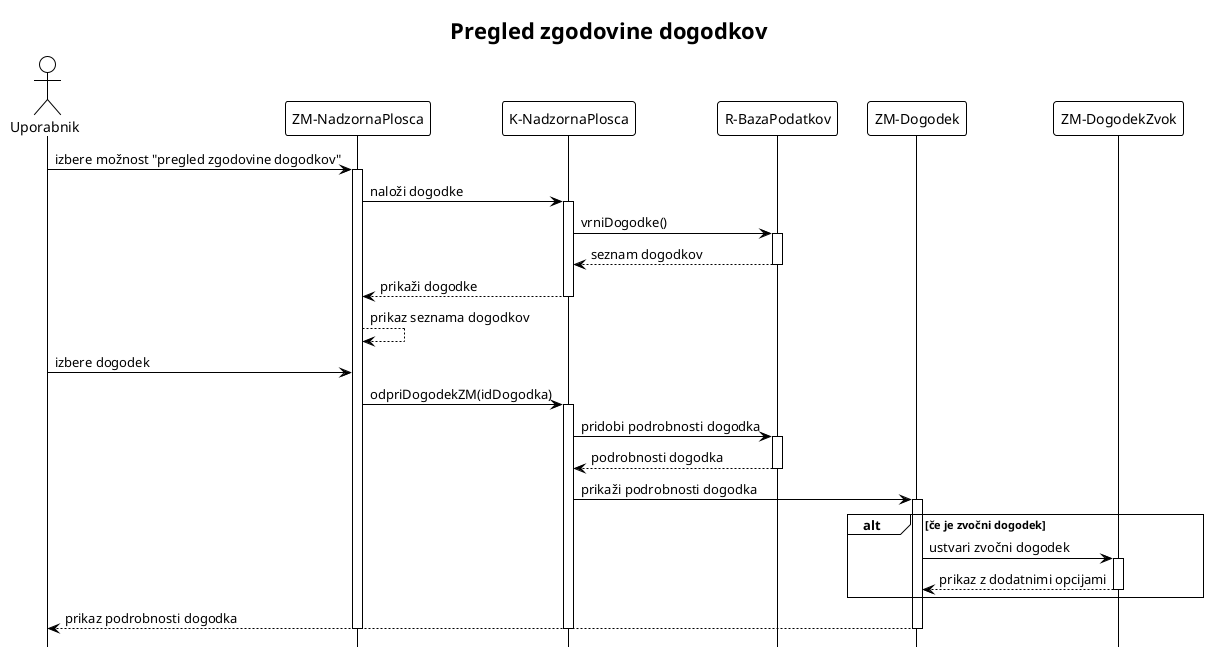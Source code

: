 @startuml DZ_PregledZgodovineEventov
!theme plain
hide footbox

title Pregled zgodovine dogodkov

actor Uporabnik

Uporabnik -> "ZM-NadzornaPlosca": izbere možnost "pregled zgodovine dogodkov"
activate "ZM-NadzornaPlosca"

"ZM-NadzornaPlosca" -> "K-NadzornaPlosca": naloži dogodke
activate "K-NadzornaPlosca"

"K-NadzornaPlosca" -> "R-BazaPodatkov": vrniDogodke()
activate "R-BazaPodatkov"

"R-BazaPodatkov" --> "K-NadzornaPlosca": seznam dogodkov
deactivate "R-BazaPodatkov"

"K-NadzornaPlosca" --> "ZM-NadzornaPlosca": prikaži dogodke
deactivate "K-NadzornaPlosca"

"ZM-NadzornaPlosca" --> "ZM-NadzornaPlosca": prikaz seznama dogodkov

Uporabnik -> "ZM-NadzornaPlosca": izbere dogodek
"ZM-NadzornaPlosca" -> "K-NadzornaPlosca": odpriDogodekZM(idDogodka)
activate "K-NadzornaPlosca"

"K-NadzornaPlosca" -> "R-BazaPodatkov": pridobi podrobnosti dogodka
activate "R-BazaPodatkov"
"R-BazaPodatkov" --> "K-NadzornaPlosca": podrobnosti dogodka
deactivate "R-BazaPodatkov"

"K-NadzornaPlosca" -> "ZM-Dogodek": prikaži podrobnosti dogodka
activate "ZM-Dogodek"

alt če je zvočni dogodek
  "ZM-Dogodek" -> "ZM-DogodekZvok": ustvari zvočni dogodek
  activate "ZM-DogodekZvok"
  "ZM-DogodekZvok" --> "ZM-Dogodek": prikaz z dodatnimi opcijami
  deactivate "ZM-DogodekZvok"
end

"ZM-Dogodek" --> Uporabnik: prikaz podrobnosti dogodka

deactivate "ZM-Dogodek"
deactivate "K-NadzornaPlosca"
deactivate "ZM-NadzornaPlosca"

@enduml
